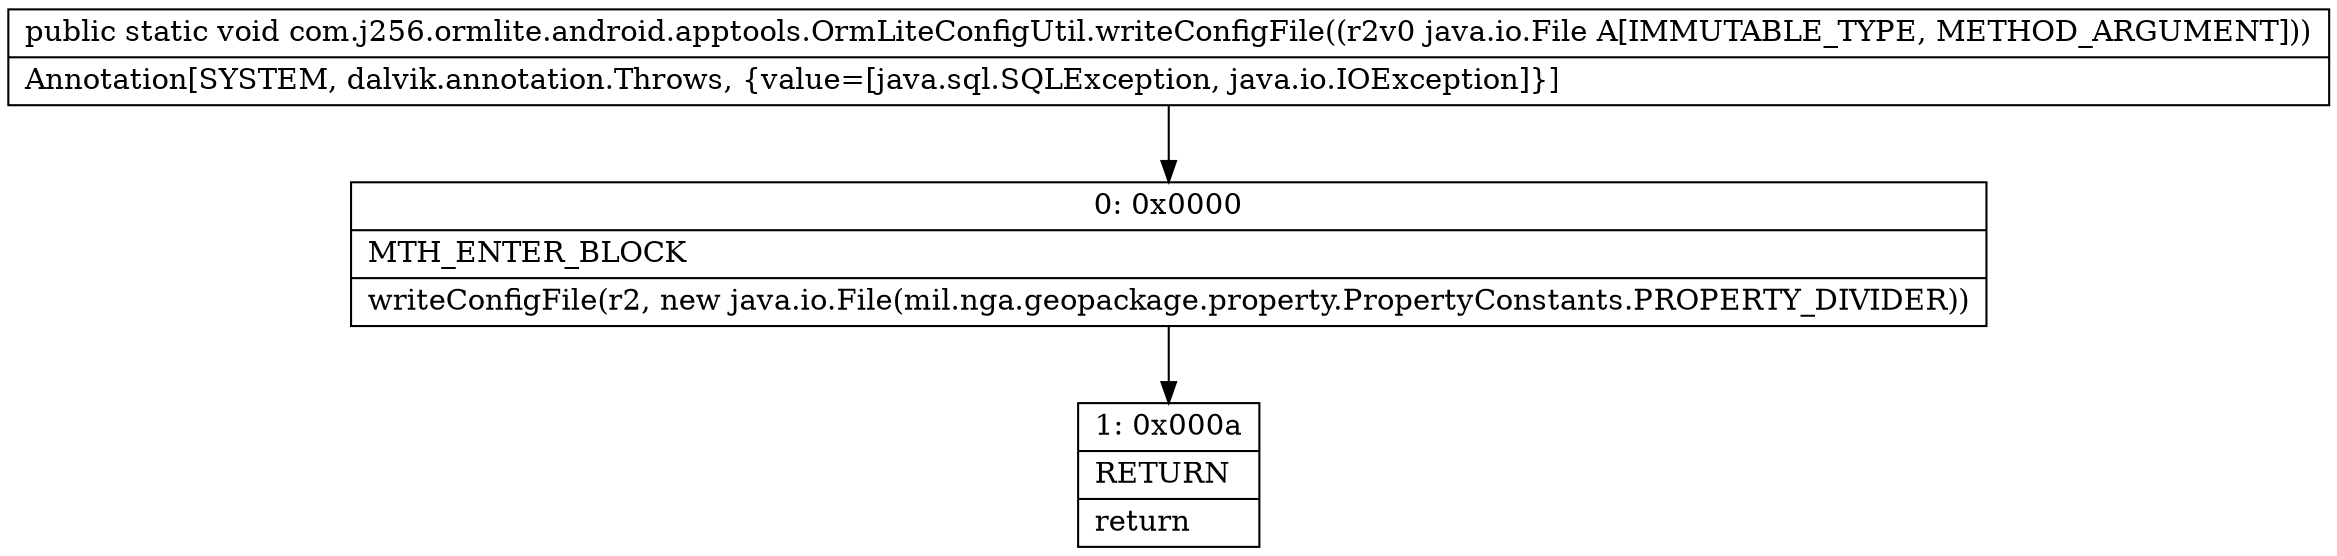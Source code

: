 digraph "CFG forcom.j256.ormlite.android.apptools.OrmLiteConfigUtil.writeConfigFile(Ljava\/io\/File;)V" {
Node_0 [shape=record,label="{0\:\ 0x0000|MTH_ENTER_BLOCK\l|writeConfigFile(r2, new java.io.File(mil.nga.geopackage.property.PropertyConstants.PROPERTY_DIVIDER))\l}"];
Node_1 [shape=record,label="{1\:\ 0x000a|RETURN\l|return\l}"];
MethodNode[shape=record,label="{public static void com.j256.ormlite.android.apptools.OrmLiteConfigUtil.writeConfigFile((r2v0 java.io.File A[IMMUTABLE_TYPE, METHOD_ARGUMENT]))  | Annotation[SYSTEM, dalvik.annotation.Throws, \{value=[java.sql.SQLException, java.io.IOException]\}]\l}"];
MethodNode -> Node_0;
Node_0 -> Node_1;
}


